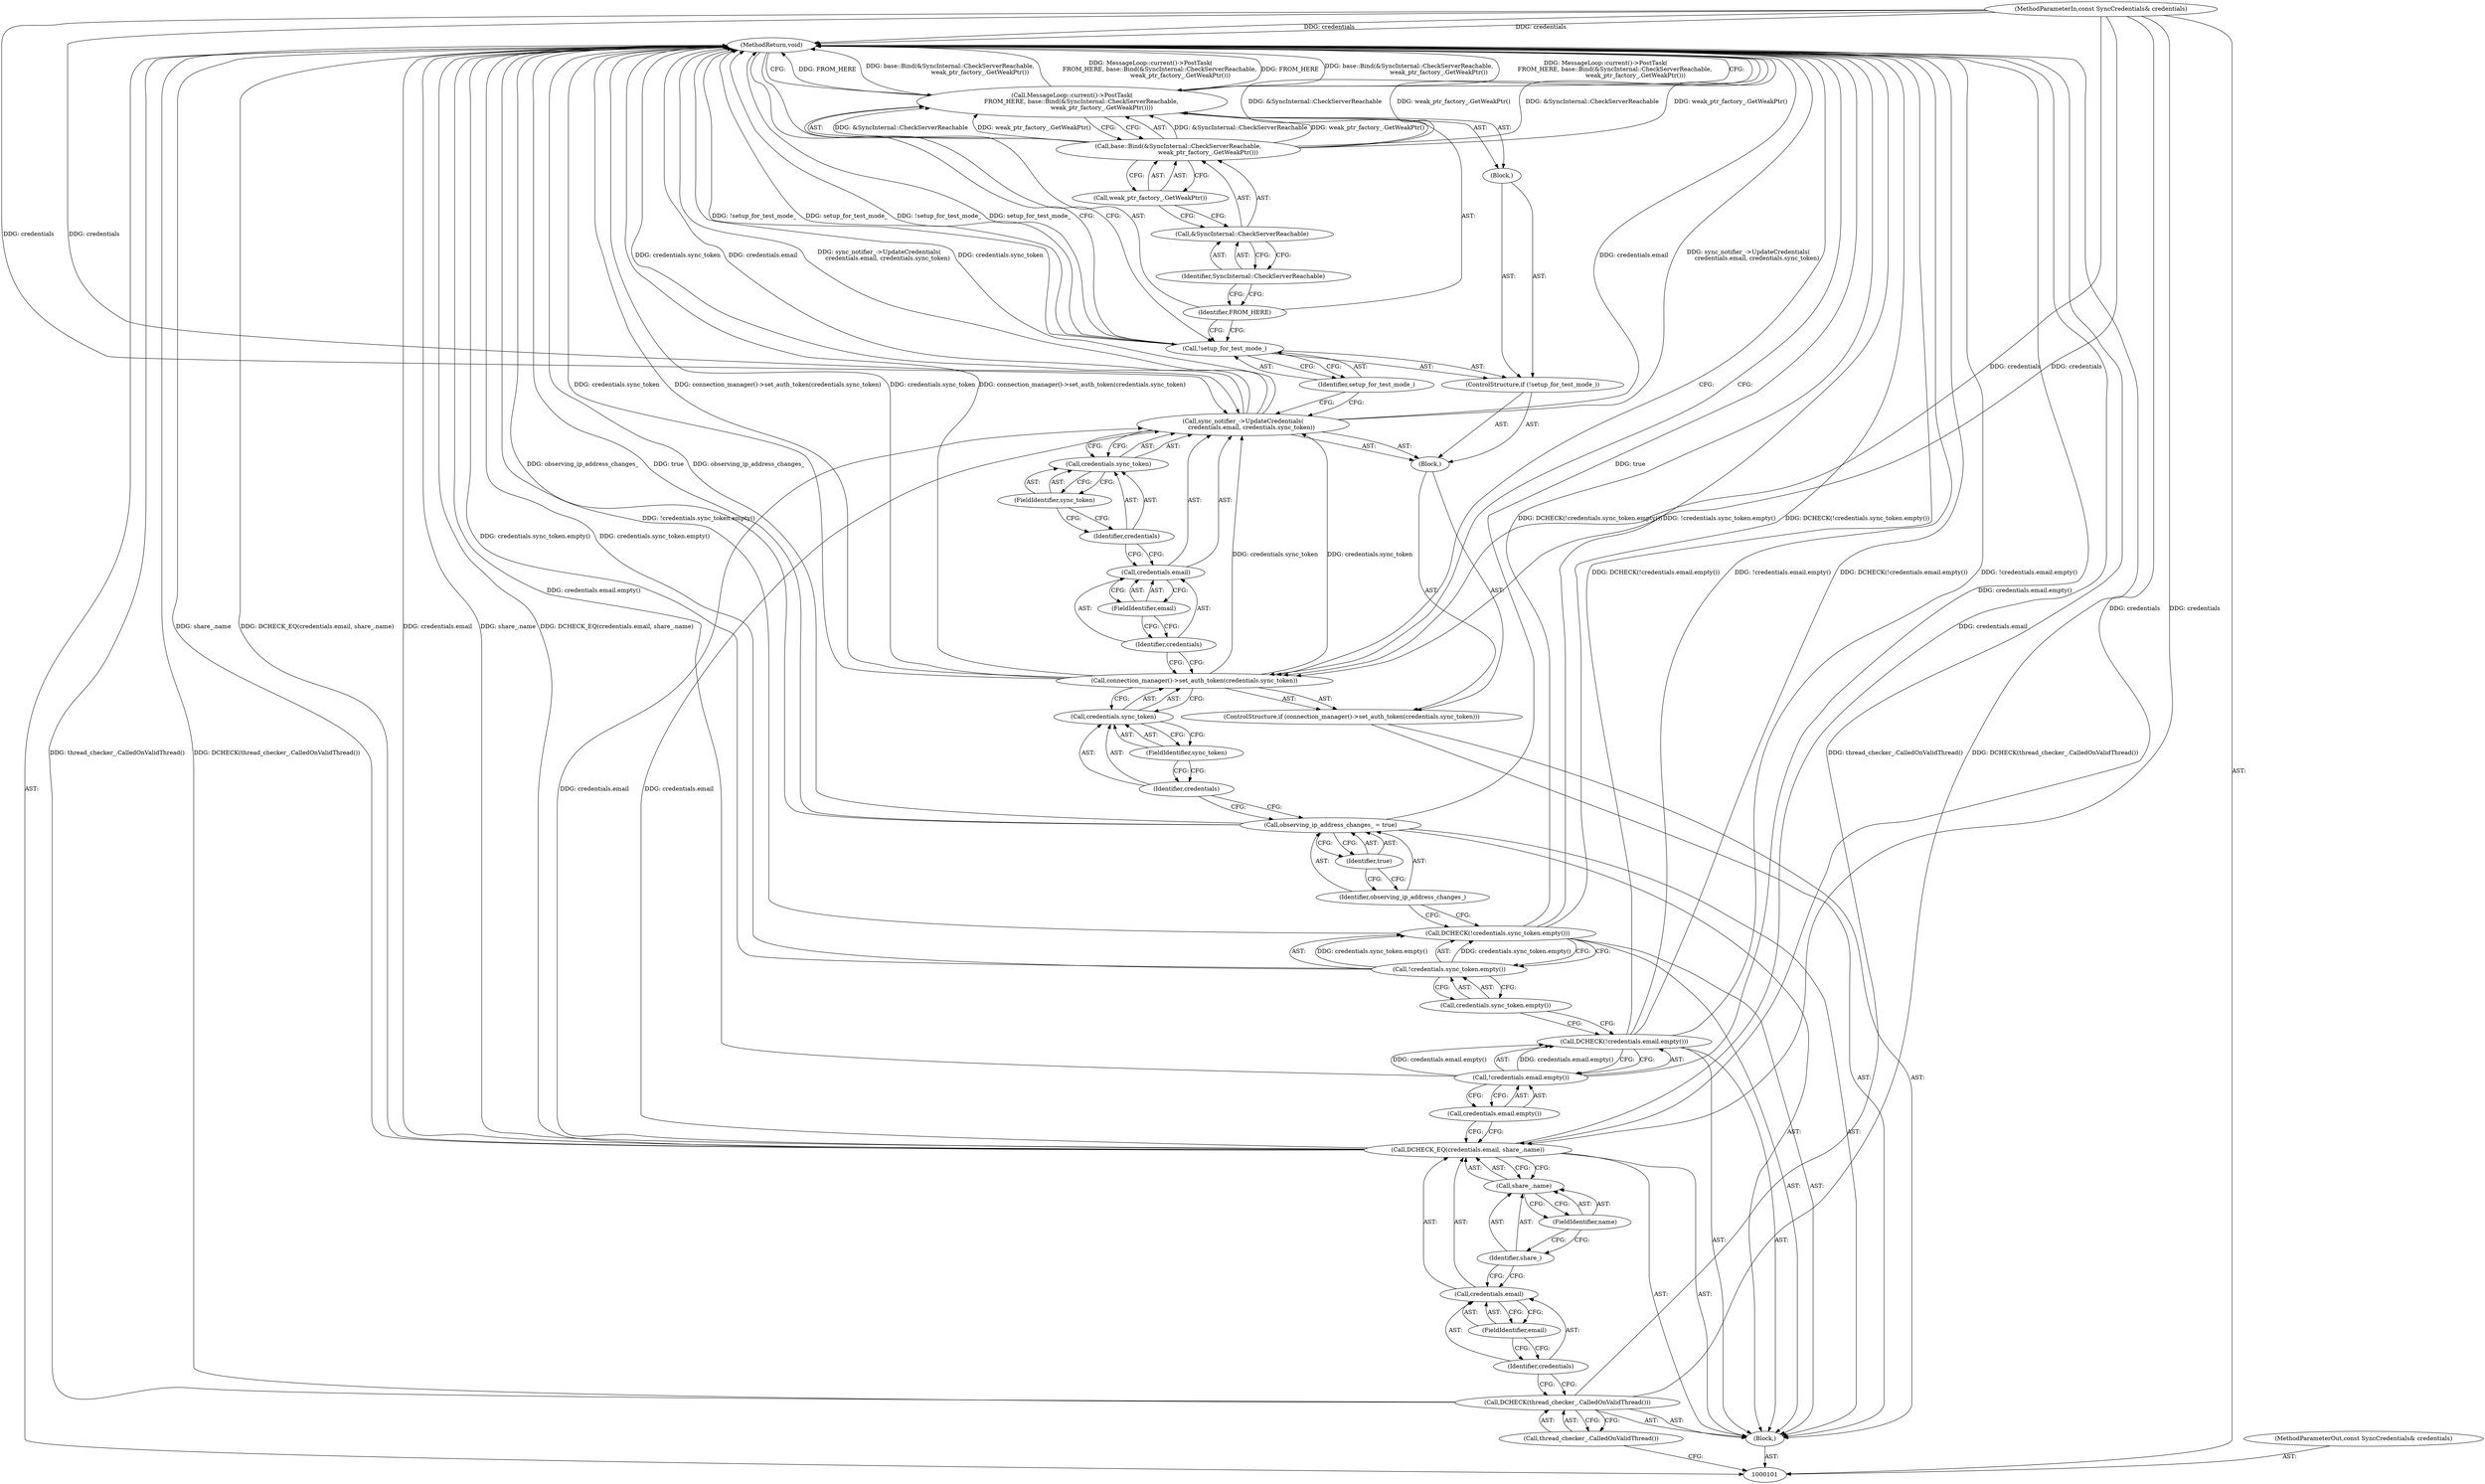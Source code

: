 digraph "0_Chrome_3b7ff00418c0e7593d42e5648ba39397e23fe2f9_2" {
"1000145" [label="(MethodReturn,void)"];
"1000128" [label="(Call,sync_notifier_->UpdateCredentials(\n         credentials.email, credentials.sync_token))"];
"1000131" [label="(FieldIdentifier,email)"];
"1000132" [label="(Call,credentials.sync_token)"];
"1000133" [label="(Identifier,credentials)"];
"1000134" [label="(FieldIdentifier,sync_token)"];
"1000129" [label="(Call,credentials.email)"];
"1000130" [label="(Identifier,credentials)"];
"1000137" [label="(Identifier,setup_for_test_mode_)"];
"1000138" [label="(Block,)"];
"1000135" [label="(ControlStructure,if (!setup_for_test_mode_))"];
"1000136" [label="(Call,!setup_for_test_mode_)"];
"1000139" [label="(Call,MessageLoop::current()->PostTask(\n          FROM_HERE, base::Bind(&SyncInternal::CheckServerReachable,\n                                weak_ptr_factory_.GetWeakPtr())))"];
"1000140" [label="(Identifier,FROM_HERE)"];
"1000141" [label="(Call,base::Bind(&SyncInternal::CheckServerReachable,\n                                weak_ptr_factory_.GetWeakPtr()))"];
"1000142" [label="(Call,&SyncInternal::CheckServerReachable)"];
"1000143" [label="(Identifier,SyncInternal::CheckServerReachable)"];
"1000144" [label="(Call,weak_ptr_factory_.GetWeakPtr())"];
"1000102" [label="(MethodParameterIn,const SyncCredentials& credentials)"];
"1000208" [label="(MethodParameterOut,const SyncCredentials& credentials)"];
"1000103" [label="(Block,)"];
"1000104" [label="(Call,DCHECK(thread_checker_.CalledOnValidThread()))"];
"1000105" [label="(Call,thread_checker_.CalledOnValidThread())"];
"1000107" [label="(Call,credentials.email)"];
"1000108" [label="(Identifier,credentials)"];
"1000106" [label="(Call,DCHECK_EQ(credentials.email, share_.name))"];
"1000109" [label="(FieldIdentifier,email)"];
"1000110" [label="(Call,share_.name)"];
"1000111" [label="(Identifier,share_)"];
"1000112" [label="(FieldIdentifier,name)"];
"1000115" [label="(Call,credentials.email.empty())"];
"1000113" [label="(Call,DCHECK(!credentials.email.empty()))"];
"1000114" [label="(Call,!credentials.email.empty())"];
"1000118" [label="(Call,credentials.sync_token.empty())"];
"1000116" [label="(Call,DCHECK(!credentials.sync_token.empty()))"];
"1000117" [label="(Call,!credentials.sync_token.empty())"];
"1000119" [label="(Call,observing_ip_address_changes_ = true)"];
"1000120" [label="(Identifier,observing_ip_address_changes_)"];
"1000121" [label="(Identifier,true)"];
"1000122" [label="(ControlStructure,if (connection_manager()->set_auth_token(credentials.sync_token)))"];
"1000124" [label="(Call,credentials.sync_token)"];
"1000125" [label="(Identifier,credentials)"];
"1000126" [label="(FieldIdentifier,sync_token)"];
"1000123" [label="(Call,connection_manager()->set_auth_token(credentials.sync_token))"];
"1000127" [label="(Block,)"];
"1000145" -> "1000101"  [label="AST: "];
"1000145" -> "1000139"  [label="CFG: "];
"1000145" -> "1000136"  [label="CFG: "];
"1000145" -> "1000123"  [label="CFG: "];
"1000116" -> "1000145"  [label="DDG: !credentials.sync_token.empty()"];
"1000116" -> "1000145"  [label="DDG: DCHECK(!credentials.sync_token.empty())"];
"1000141" -> "1000145"  [label="DDG: &SyncInternal::CheckServerReachable"];
"1000141" -> "1000145"  [label="DDG: weak_ptr_factory_.GetWeakPtr()"];
"1000106" -> "1000145"  [label="DDG: credentials.email"];
"1000106" -> "1000145"  [label="DDG: share_.name"];
"1000106" -> "1000145"  [label="DDG: DCHECK_EQ(credentials.email, share_.name)"];
"1000104" -> "1000145"  [label="DDG: DCHECK(thread_checker_.CalledOnValidThread())"];
"1000104" -> "1000145"  [label="DDG: thread_checker_.CalledOnValidThread()"];
"1000113" -> "1000145"  [label="DDG: !credentials.email.empty()"];
"1000113" -> "1000145"  [label="DDG: DCHECK(!credentials.email.empty())"];
"1000139" -> "1000145"  [label="DDG: FROM_HERE"];
"1000139" -> "1000145"  [label="DDG: base::Bind(&SyncInternal::CheckServerReachable,\n                                weak_ptr_factory_.GetWeakPtr())"];
"1000139" -> "1000145"  [label="DDG: MessageLoop::current()->PostTask(\n          FROM_HERE, base::Bind(&SyncInternal::CheckServerReachable,\n                                weak_ptr_factory_.GetWeakPtr()))"];
"1000117" -> "1000145"  [label="DDG: credentials.sync_token.empty()"];
"1000102" -> "1000145"  [label="DDG: credentials"];
"1000136" -> "1000145"  [label="DDG: !setup_for_test_mode_"];
"1000136" -> "1000145"  [label="DDG: setup_for_test_mode_"];
"1000128" -> "1000145"  [label="DDG: sync_notifier_->UpdateCredentials(\n         credentials.email, credentials.sync_token)"];
"1000128" -> "1000145"  [label="DDG: credentials.sync_token"];
"1000128" -> "1000145"  [label="DDG: credentials.email"];
"1000123" -> "1000145"  [label="DDG: credentials.sync_token"];
"1000123" -> "1000145"  [label="DDG: connection_manager()->set_auth_token(credentials.sync_token)"];
"1000114" -> "1000145"  [label="DDG: credentials.email.empty()"];
"1000119" -> "1000145"  [label="DDG: true"];
"1000119" -> "1000145"  [label="DDG: observing_ip_address_changes_"];
"1000128" -> "1000127"  [label="AST: "];
"1000128" -> "1000132"  [label="CFG: "];
"1000129" -> "1000128"  [label="AST: "];
"1000132" -> "1000128"  [label="AST: "];
"1000137" -> "1000128"  [label="CFG: "];
"1000128" -> "1000145"  [label="DDG: sync_notifier_->UpdateCredentials(\n         credentials.email, credentials.sync_token)"];
"1000128" -> "1000145"  [label="DDG: credentials.sync_token"];
"1000128" -> "1000145"  [label="DDG: credentials.email"];
"1000106" -> "1000128"  [label="DDG: credentials.email"];
"1000102" -> "1000128"  [label="DDG: credentials"];
"1000123" -> "1000128"  [label="DDG: credentials.sync_token"];
"1000131" -> "1000129"  [label="AST: "];
"1000131" -> "1000130"  [label="CFG: "];
"1000129" -> "1000131"  [label="CFG: "];
"1000132" -> "1000128"  [label="AST: "];
"1000132" -> "1000134"  [label="CFG: "];
"1000133" -> "1000132"  [label="AST: "];
"1000134" -> "1000132"  [label="AST: "];
"1000128" -> "1000132"  [label="CFG: "];
"1000133" -> "1000132"  [label="AST: "];
"1000133" -> "1000129"  [label="CFG: "];
"1000134" -> "1000133"  [label="CFG: "];
"1000134" -> "1000132"  [label="AST: "];
"1000134" -> "1000133"  [label="CFG: "];
"1000132" -> "1000134"  [label="CFG: "];
"1000129" -> "1000128"  [label="AST: "];
"1000129" -> "1000131"  [label="CFG: "];
"1000130" -> "1000129"  [label="AST: "];
"1000131" -> "1000129"  [label="AST: "];
"1000133" -> "1000129"  [label="CFG: "];
"1000130" -> "1000129"  [label="AST: "];
"1000130" -> "1000123"  [label="CFG: "];
"1000131" -> "1000130"  [label="CFG: "];
"1000137" -> "1000136"  [label="AST: "];
"1000137" -> "1000128"  [label="CFG: "];
"1000136" -> "1000137"  [label="CFG: "];
"1000138" -> "1000135"  [label="AST: "];
"1000139" -> "1000138"  [label="AST: "];
"1000135" -> "1000127"  [label="AST: "];
"1000136" -> "1000135"  [label="AST: "];
"1000138" -> "1000135"  [label="AST: "];
"1000136" -> "1000135"  [label="AST: "];
"1000136" -> "1000137"  [label="CFG: "];
"1000137" -> "1000136"  [label="AST: "];
"1000140" -> "1000136"  [label="CFG: "];
"1000145" -> "1000136"  [label="CFG: "];
"1000136" -> "1000145"  [label="DDG: !setup_for_test_mode_"];
"1000136" -> "1000145"  [label="DDG: setup_for_test_mode_"];
"1000139" -> "1000138"  [label="AST: "];
"1000139" -> "1000141"  [label="CFG: "];
"1000140" -> "1000139"  [label="AST: "];
"1000141" -> "1000139"  [label="AST: "];
"1000145" -> "1000139"  [label="CFG: "];
"1000139" -> "1000145"  [label="DDG: FROM_HERE"];
"1000139" -> "1000145"  [label="DDG: base::Bind(&SyncInternal::CheckServerReachable,\n                                weak_ptr_factory_.GetWeakPtr())"];
"1000139" -> "1000145"  [label="DDG: MessageLoop::current()->PostTask(\n          FROM_HERE, base::Bind(&SyncInternal::CheckServerReachable,\n                                weak_ptr_factory_.GetWeakPtr()))"];
"1000141" -> "1000139"  [label="DDG: &SyncInternal::CheckServerReachable"];
"1000141" -> "1000139"  [label="DDG: weak_ptr_factory_.GetWeakPtr()"];
"1000140" -> "1000139"  [label="AST: "];
"1000140" -> "1000136"  [label="CFG: "];
"1000143" -> "1000140"  [label="CFG: "];
"1000141" -> "1000139"  [label="AST: "];
"1000141" -> "1000144"  [label="CFG: "];
"1000142" -> "1000141"  [label="AST: "];
"1000144" -> "1000141"  [label="AST: "];
"1000139" -> "1000141"  [label="CFG: "];
"1000141" -> "1000145"  [label="DDG: &SyncInternal::CheckServerReachable"];
"1000141" -> "1000145"  [label="DDG: weak_ptr_factory_.GetWeakPtr()"];
"1000141" -> "1000139"  [label="DDG: &SyncInternal::CheckServerReachable"];
"1000141" -> "1000139"  [label="DDG: weak_ptr_factory_.GetWeakPtr()"];
"1000142" -> "1000141"  [label="AST: "];
"1000142" -> "1000143"  [label="CFG: "];
"1000143" -> "1000142"  [label="AST: "];
"1000144" -> "1000142"  [label="CFG: "];
"1000143" -> "1000142"  [label="AST: "];
"1000143" -> "1000140"  [label="CFG: "];
"1000142" -> "1000143"  [label="CFG: "];
"1000144" -> "1000141"  [label="AST: "];
"1000144" -> "1000142"  [label="CFG: "];
"1000141" -> "1000144"  [label="CFG: "];
"1000102" -> "1000101"  [label="AST: "];
"1000102" -> "1000145"  [label="DDG: credentials"];
"1000102" -> "1000106"  [label="DDG: credentials"];
"1000102" -> "1000123"  [label="DDG: credentials"];
"1000102" -> "1000128"  [label="DDG: credentials"];
"1000208" -> "1000101"  [label="AST: "];
"1000103" -> "1000101"  [label="AST: "];
"1000104" -> "1000103"  [label="AST: "];
"1000106" -> "1000103"  [label="AST: "];
"1000113" -> "1000103"  [label="AST: "];
"1000116" -> "1000103"  [label="AST: "];
"1000119" -> "1000103"  [label="AST: "];
"1000122" -> "1000103"  [label="AST: "];
"1000104" -> "1000103"  [label="AST: "];
"1000104" -> "1000105"  [label="CFG: "];
"1000105" -> "1000104"  [label="AST: "];
"1000108" -> "1000104"  [label="CFG: "];
"1000104" -> "1000145"  [label="DDG: DCHECK(thread_checker_.CalledOnValidThread())"];
"1000104" -> "1000145"  [label="DDG: thread_checker_.CalledOnValidThread()"];
"1000105" -> "1000104"  [label="AST: "];
"1000105" -> "1000101"  [label="CFG: "];
"1000104" -> "1000105"  [label="CFG: "];
"1000107" -> "1000106"  [label="AST: "];
"1000107" -> "1000109"  [label="CFG: "];
"1000108" -> "1000107"  [label="AST: "];
"1000109" -> "1000107"  [label="AST: "];
"1000111" -> "1000107"  [label="CFG: "];
"1000108" -> "1000107"  [label="AST: "];
"1000108" -> "1000104"  [label="CFG: "];
"1000109" -> "1000108"  [label="CFG: "];
"1000106" -> "1000103"  [label="AST: "];
"1000106" -> "1000110"  [label="CFG: "];
"1000107" -> "1000106"  [label="AST: "];
"1000110" -> "1000106"  [label="AST: "];
"1000115" -> "1000106"  [label="CFG: "];
"1000106" -> "1000145"  [label="DDG: credentials.email"];
"1000106" -> "1000145"  [label="DDG: share_.name"];
"1000106" -> "1000145"  [label="DDG: DCHECK_EQ(credentials.email, share_.name)"];
"1000102" -> "1000106"  [label="DDG: credentials"];
"1000106" -> "1000128"  [label="DDG: credentials.email"];
"1000109" -> "1000107"  [label="AST: "];
"1000109" -> "1000108"  [label="CFG: "];
"1000107" -> "1000109"  [label="CFG: "];
"1000110" -> "1000106"  [label="AST: "];
"1000110" -> "1000112"  [label="CFG: "];
"1000111" -> "1000110"  [label="AST: "];
"1000112" -> "1000110"  [label="AST: "];
"1000106" -> "1000110"  [label="CFG: "];
"1000111" -> "1000110"  [label="AST: "];
"1000111" -> "1000107"  [label="CFG: "];
"1000112" -> "1000111"  [label="CFG: "];
"1000112" -> "1000110"  [label="AST: "];
"1000112" -> "1000111"  [label="CFG: "];
"1000110" -> "1000112"  [label="CFG: "];
"1000115" -> "1000114"  [label="AST: "];
"1000115" -> "1000106"  [label="CFG: "];
"1000114" -> "1000115"  [label="CFG: "];
"1000113" -> "1000103"  [label="AST: "];
"1000113" -> "1000114"  [label="CFG: "];
"1000114" -> "1000113"  [label="AST: "];
"1000118" -> "1000113"  [label="CFG: "];
"1000113" -> "1000145"  [label="DDG: !credentials.email.empty()"];
"1000113" -> "1000145"  [label="DDG: DCHECK(!credentials.email.empty())"];
"1000114" -> "1000113"  [label="DDG: credentials.email.empty()"];
"1000114" -> "1000113"  [label="AST: "];
"1000114" -> "1000115"  [label="CFG: "];
"1000115" -> "1000114"  [label="AST: "];
"1000113" -> "1000114"  [label="CFG: "];
"1000114" -> "1000145"  [label="DDG: credentials.email.empty()"];
"1000114" -> "1000113"  [label="DDG: credentials.email.empty()"];
"1000118" -> "1000117"  [label="AST: "];
"1000118" -> "1000113"  [label="CFG: "];
"1000117" -> "1000118"  [label="CFG: "];
"1000116" -> "1000103"  [label="AST: "];
"1000116" -> "1000117"  [label="CFG: "];
"1000117" -> "1000116"  [label="AST: "];
"1000120" -> "1000116"  [label="CFG: "];
"1000116" -> "1000145"  [label="DDG: !credentials.sync_token.empty()"];
"1000116" -> "1000145"  [label="DDG: DCHECK(!credentials.sync_token.empty())"];
"1000117" -> "1000116"  [label="DDG: credentials.sync_token.empty()"];
"1000117" -> "1000116"  [label="AST: "];
"1000117" -> "1000118"  [label="CFG: "];
"1000118" -> "1000117"  [label="AST: "];
"1000116" -> "1000117"  [label="CFG: "];
"1000117" -> "1000145"  [label="DDG: credentials.sync_token.empty()"];
"1000117" -> "1000116"  [label="DDG: credentials.sync_token.empty()"];
"1000119" -> "1000103"  [label="AST: "];
"1000119" -> "1000121"  [label="CFG: "];
"1000120" -> "1000119"  [label="AST: "];
"1000121" -> "1000119"  [label="AST: "];
"1000125" -> "1000119"  [label="CFG: "];
"1000119" -> "1000145"  [label="DDG: true"];
"1000119" -> "1000145"  [label="DDG: observing_ip_address_changes_"];
"1000120" -> "1000119"  [label="AST: "];
"1000120" -> "1000116"  [label="CFG: "];
"1000121" -> "1000120"  [label="CFG: "];
"1000121" -> "1000119"  [label="AST: "];
"1000121" -> "1000120"  [label="CFG: "];
"1000119" -> "1000121"  [label="CFG: "];
"1000122" -> "1000103"  [label="AST: "];
"1000123" -> "1000122"  [label="AST: "];
"1000127" -> "1000122"  [label="AST: "];
"1000124" -> "1000123"  [label="AST: "];
"1000124" -> "1000126"  [label="CFG: "];
"1000125" -> "1000124"  [label="AST: "];
"1000126" -> "1000124"  [label="AST: "];
"1000123" -> "1000124"  [label="CFG: "];
"1000125" -> "1000124"  [label="AST: "];
"1000125" -> "1000119"  [label="CFG: "];
"1000126" -> "1000125"  [label="CFG: "];
"1000126" -> "1000124"  [label="AST: "];
"1000126" -> "1000125"  [label="CFG: "];
"1000124" -> "1000126"  [label="CFG: "];
"1000123" -> "1000122"  [label="AST: "];
"1000123" -> "1000124"  [label="CFG: "];
"1000124" -> "1000123"  [label="AST: "];
"1000130" -> "1000123"  [label="CFG: "];
"1000145" -> "1000123"  [label="CFG: "];
"1000123" -> "1000145"  [label="DDG: credentials.sync_token"];
"1000123" -> "1000145"  [label="DDG: connection_manager()->set_auth_token(credentials.sync_token)"];
"1000102" -> "1000123"  [label="DDG: credentials"];
"1000123" -> "1000128"  [label="DDG: credentials.sync_token"];
"1000127" -> "1000122"  [label="AST: "];
"1000128" -> "1000127"  [label="AST: "];
"1000135" -> "1000127"  [label="AST: "];
}
